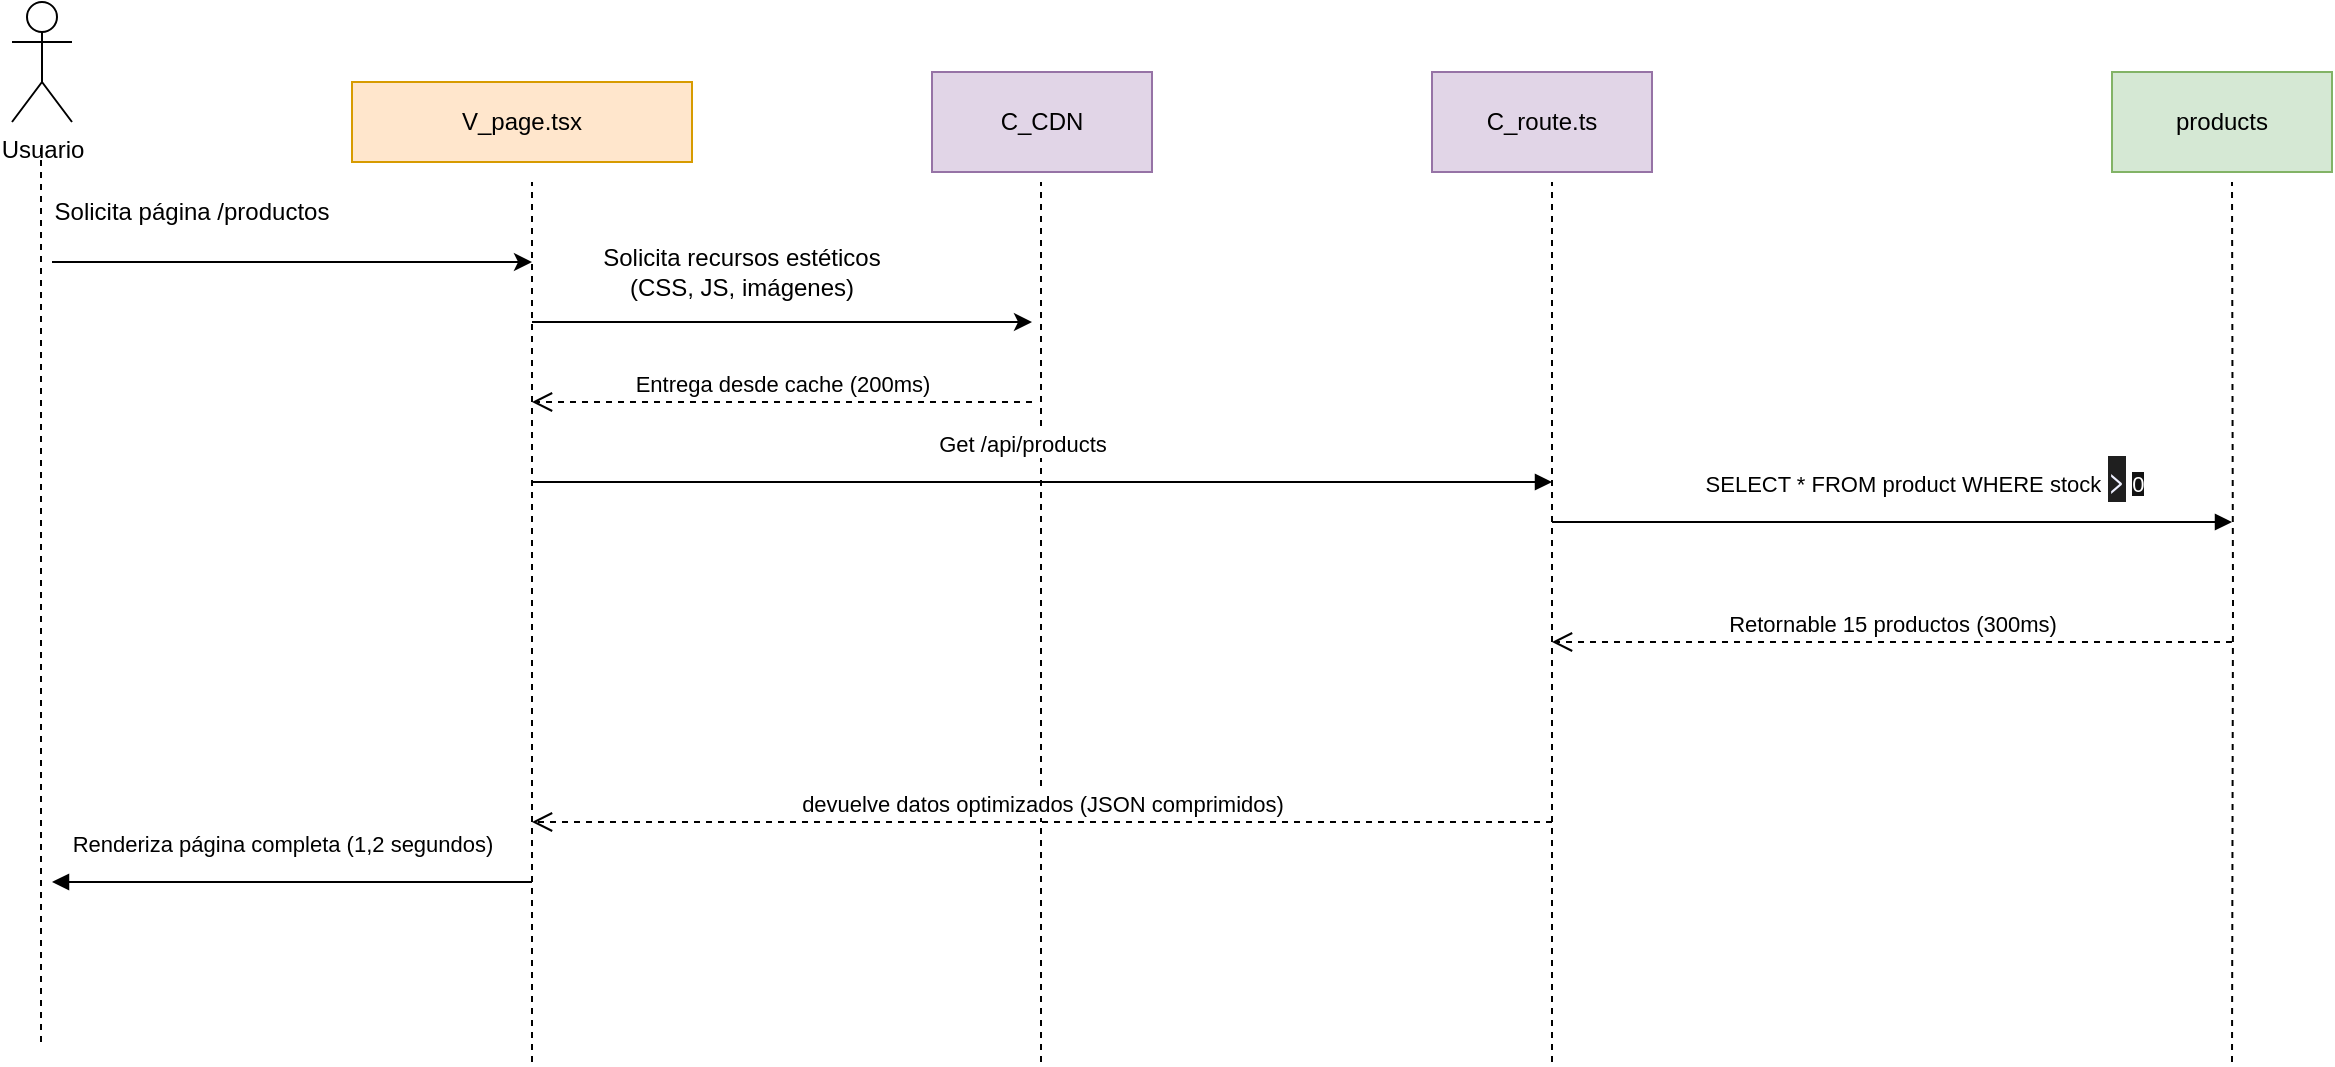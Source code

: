 <mxfile version="28.2.5">
  <diagram name="Página-1" id="6dVNZ3nYsM1mmIzXzo5S">
    <mxGraphModel grid="1" page="1" gridSize="10" guides="1" tooltips="1" connect="1" arrows="1" fold="1" pageScale="1" pageWidth="827" pageHeight="1169" math="0" shadow="0">
      <root>
        <mxCell id="0" />
        <mxCell id="1" parent="0" />
        <mxCell id="w6n25h4gBFASaowp9pmZ-1" value="Usuario" style="shape=umlActor;verticalLabelPosition=bottom;verticalAlign=top;html=1;labelPosition=center;align=center;" vertex="1" parent="1">
          <mxGeometry x="90" y="120" width="30" height="60" as="geometry" />
        </mxCell>
        <mxCell id="w6n25h4gBFASaowp9pmZ-2" value="" style="endArrow=none;dashed=1;html=1;rounded=0;" edge="1" parent="1">
          <mxGeometry width="50" height="50" relative="1" as="geometry">
            <mxPoint x="104.5" y="640" as="sourcePoint" />
            <mxPoint x="104.5" y="190" as="targetPoint" />
          </mxGeometry>
        </mxCell>
        <mxCell id="w6n25h4gBFASaowp9pmZ-3" value="" style="endArrow=classic;html=1;rounded=0;" edge="1" parent="1">
          <mxGeometry width="50" height="50" relative="1" as="geometry">
            <mxPoint x="110" y="250" as="sourcePoint" />
            <mxPoint x="350" y="250" as="targetPoint" />
          </mxGeometry>
        </mxCell>
        <mxCell id="w6n25h4gBFASaowp9pmZ-4" value="Solicita página /productos" style="text;html=1;align=center;verticalAlign=middle;whiteSpace=wrap;rounded=0;" vertex="1" parent="1">
          <mxGeometry x="110" y="210" width="140" height="30" as="geometry" />
        </mxCell>
        <mxCell id="w6n25h4gBFASaowp9pmZ-5" value="Renderiza página completa (1,2 segundos)" style="html=1;verticalAlign=bottom;endArrow=block;curved=0;rounded=0;" edge="1" parent="1">
          <mxGeometry x="0.043" y="-10" width="80" relative="1" as="geometry">
            <mxPoint x="350" y="560" as="sourcePoint" />
            <mxPoint x="110" y="560" as="targetPoint" />
            <mxPoint as="offset" />
          </mxGeometry>
        </mxCell>
        <mxCell id="w6n25h4gBFASaowp9pmZ-6" value="" style="endArrow=none;dashed=1;html=1;rounded=0;entryX=0.5;entryY=1;entryDx=0;entryDy=0;" edge="1" parent="1">
          <mxGeometry width="50" height="50" relative="1" as="geometry">
            <mxPoint x="350" y="650" as="sourcePoint" />
            <mxPoint x="350" y="210" as="targetPoint" />
          </mxGeometry>
        </mxCell>
        <mxCell id="w6n25h4gBFASaowp9pmZ-7" value="V_page.tsx" style="html=1;whiteSpace=wrap;fillColor=#ffe6cc;strokeColor=#d79b00;" vertex="1" parent="1">
          <mxGeometry x="260" y="160" width="170" height="40" as="geometry" />
        </mxCell>
        <mxCell id="w6n25h4gBFASaowp9pmZ-8" value="" style="endArrow=classic;html=1;rounded=0;" edge="1" parent="1">
          <mxGeometry width="50" height="50" relative="1" as="geometry">
            <mxPoint x="350" y="280" as="sourcePoint" />
            <mxPoint x="600" y="280" as="targetPoint" />
          </mxGeometry>
        </mxCell>
        <mxCell id="w6n25h4gBFASaowp9pmZ-9" value="Solicita recursos estéticos (CSS, JS, imágenes)" style="text;html=1;align=center;verticalAlign=middle;whiteSpace=wrap;rounded=0;" vertex="1" parent="1">
          <mxGeometry x="370" y="240" width="170" height="30" as="geometry" />
        </mxCell>
        <mxCell id="w6n25h4gBFASaowp9pmZ-11" value="" style="endArrow=none;dashed=1;html=1;rounded=0;entryX=0.5;entryY=1;entryDx=0;entryDy=0;" edge="1" parent="1">
          <mxGeometry width="50" height="50" relative="1" as="geometry">
            <mxPoint x="604.5" y="650" as="sourcePoint" />
            <mxPoint x="604.5" y="210" as="targetPoint" />
          </mxGeometry>
        </mxCell>
        <mxCell id="w6n25h4gBFASaowp9pmZ-13" value="" style="endArrow=none;dashed=1;html=1;rounded=0;entryX=0.5;entryY=1;entryDx=0;entryDy=0;" edge="1" parent="1">
          <mxGeometry width="50" height="50" relative="1" as="geometry">
            <mxPoint x="860" y="650" as="sourcePoint" />
            <mxPoint x="860" y="210" as="targetPoint" />
          </mxGeometry>
        </mxCell>
        <mxCell id="w6n25h4gBFASaowp9pmZ-14" value="C_route.ts" style="html=1;whiteSpace=wrap;fillColor=#e1d5e7;strokeColor=#9673a6;" vertex="1" parent="1">
          <mxGeometry x="800" y="155" width="110" height="50" as="geometry" />
        </mxCell>
        <mxCell id="w6n25h4gBFASaowp9pmZ-15" value="products" style="html=1;whiteSpace=wrap;fillColor=#d5e8d4;strokeColor=#82b366;" vertex="1" parent="1">
          <mxGeometry x="1140" y="155" width="110" height="50" as="geometry" />
        </mxCell>
        <mxCell id="w6n25h4gBFASaowp9pmZ-16" value="" style="endArrow=none;dashed=1;html=1;rounded=0;entryX=0.5;entryY=1;entryDx=0;entryDy=0;" edge="1" parent="1">
          <mxGeometry width="50" height="50" relative="1" as="geometry">
            <mxPoint x="1200" y="650" as="sourcePoint" />
            <mxPoint x="1200" y="210" as="targetPoint" />
            <Array as="points">
              <mxPoint x="1200.5" y="420" />
            </Array>
          </mxGeometry>
        </mxCell>
        <mxCell id="w6n25h4gBFASaowp9pmZ-17" value="Retornable 15 productos (300ms)" style="html=1;verticalAlign=bottom;endArrow=open;dashed=1;endSize=8;curved=0;rounded=0;" edge="1" parent="1">
          <mxGeometry relative="1" as="geometry">
            <mxPoint x="1200" y="440" as="sourcePoint" />
            <mxPoint x="860" y="440" as="targetPoint" />
          </mxGeometry>
        </mxCell>
        <mxCell id="w6n25h4gBFASaowp9pmZ-18" value="devuelve datos optimizados (JSON comprimidos)" style="html=1;verticalAlign=bottom;endArrow=open;dashed=1;endSize=8;curved=0;rounded=0;" edge="1" parent="1">
          <mxGeometry relative="1" as="geometry">
            <mxPoint x="860" y="530" as="sourcePoint" />
            <mxPoint x="350" y="530" as="targetPoint" />
          </mxGeometry>
        </mxCell>
        <mxCell id="w6n25h4gBFASaowp9pmZ-20" value="SELECT * FROM product WHERE stock&amp;nbsp;&lt;span style=&quot;font-size: 16px; text-align: start; white-space: normal; caret-color: rgb(238, 240, 255); color: rgb(238, 240, 255); font-family: &amp;quot;Google Sans&amp;quot;, &amp;quot;Helvetica Neue&amp;quot;, sans-serif; background-color: rgb(31, 31, 31);&quot;&gt;&amp;gt;&lt;/span&gt;&amp;nbsp;&lt;span style=&quot;caret-color: rgba(0, 0, 0, 0); color: rgba(0, 0, 0, 0); font-family: monospace; font-size: 0px; text-align: start; background-color: rgb(27, 29, 30);&quot;&gt;&lt;span style=&quot;caret-color: rgb(255, 255, 255); color: rgb(255, 255, 255); font-family: Helvetica; font-size: 11px; text-align: center; background-color: rgb(18, 18, 18);&quot;&gt;0&lt;/span&gt;%3CmxGraphModel%3E%3Croot%3E%3CmxCell%20id%3D%220%22%2F%3E%3CmxCell%20id%3D%221%22%20parent%3D%220%22%2F%3E%3CmxCell%20id%3D%222%22%20value%3D%22carts%22%20style%3D%22html%3D1%3BwhiteSpace%3Dwrap%3BfillColor%3D%23d5e8d4%3BstrokeColor%3D%2382b366%3B%22%20vertex%3D%221%22%20parent%3D%221%22%3E%3CmxGeometry%20x%3D%22540%22%20y%3D%22195%22%20width%3D%22110%22%20height%3D%2250%22%20as%3D%22geometry%22%2F%3E%3C%2FmxCell%3E%3C%2Froot%3E%3C%2FmxGraphModel%3E&lt;/span&gt;" style="html=1;verticalAlign=bottom;endArrow=block;curved=0;rounded=0;" edge="1" parent="1">
          <mxGeometry x="0.097" y="10" width="80" relative="1" as="geometry">
            <mxPoint x="860" y="380" as="sourcePoint" />
            <mxPoint x="1200" y="380" as="targetPoint" />
            <mxPoint x="-1" as="offset" />
          </mxGeometry>
        </mxCell>
        <mxCell id="w6n25h4gBFASaowp9pmZ-21" value="C_CDN" style="html=1;whiteSpace=wrap;fillColor=#e1d5e7;strokeColor=#9673a6;" vertex="1" parent="1">
          <mxGeometry x="550" y="155" width="110" height="50" as="geometry" />
        </mxCell>
        <mxCell id="w6n25h4gBFASaowp9pmZ-22" value="Get /api/products" style="html=1;verticalAlign=bottom;endArrow=block;curved=0;rounded=0;" edge="1" parent="1">
          <mxGeometry x="-0.04" y="10" width="80" relative="1" as="geometry">
            <mxPoint x="350" y="360" as="sourcePoint" />
            <mxPoint x="860" y="360" as="targetPoint" />
            <mxPoint as="offset" />
          </mxGeometry>
        </mxCell>
        <mxCell id="w6n25h4gBFASaowp9pmZ-23" value="Entrega desde cache (200ms)" style="html=1;verticalAlign=bottom;endArrow=open;dashed=1;endSize=8;curved=0;rounded=0;" edge="1" parent="1">
          <mxGeometry relative="1" as="geometry">
            <mxPoint x="600" y="320" as="sourcePoint" />
            <mxPoint x="350" y="320" as="targetPoint" />
          </mxGeometry>
        </mxCell>
      </root>
    </mxGraphModel>
  </diagram>
</mxfile>
